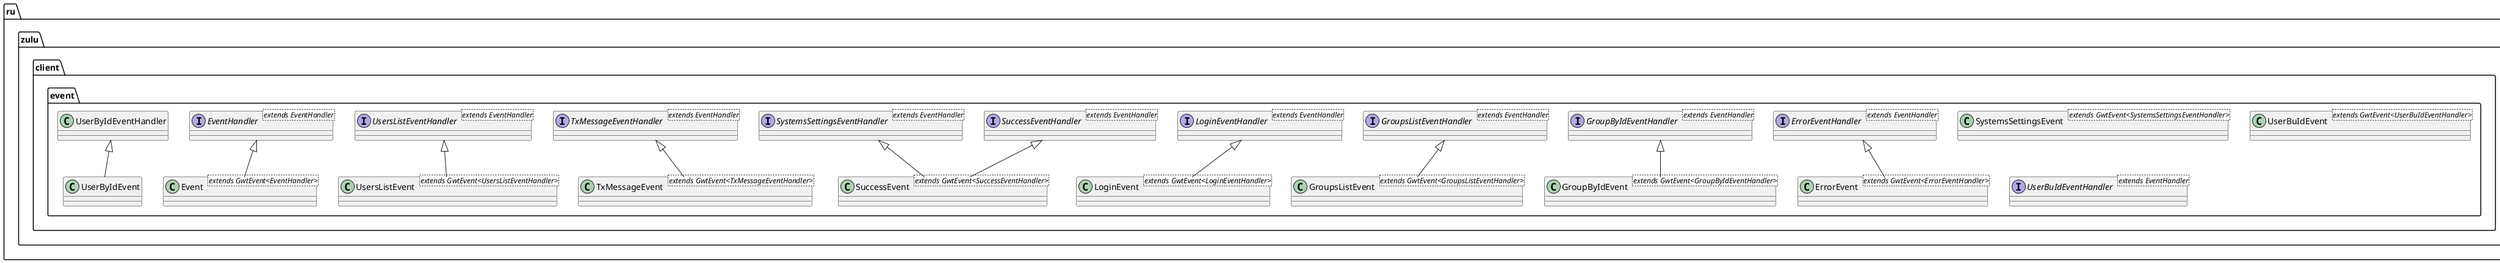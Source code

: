 @startuml

package ru.zulu.client.event {
    class ErrorEvent<extends GwtEvent<ErrorEventHandler>> {
    }
    interface ErrorEventHandler<extends EventHandler> {
    }
    class GroupByIdEvent<extends GwtEvent<GroupByIdEventHandler>> {
    }
    interface GroupByIdEventHandler<extends EventHandler> {
    }
    class GroupsListEvent<extends GwtEvent<GroupsListEventHandler>> {
    }
    interface GroupsListEventHandler<extends EventHandler> {
    }
    class LoginEvent<extends GwtEvent<LoginEventHandler>> {
    }
    interface LoginEventHandler<extends EventHandler> {
    }
    class SuccessEvent<extends GwtEvent<SuccessEventHandler>> {
    }
    interface SuccessEventHandler<extends EventHandler> {
    }
    class SystemsSettingsEvent<extends GwtEvent<SystemsSettingsEventHandler>> {
    }
    interface SystemsSettingsEventHandler<extends EventHandler> {
    }
    class TxMessageEvent<extends GwtEvent<TxMessageEventHandler>> {
    }
    interface TxMessageEventHandler<extends EventHandler> {
    }
    class UserBuIdEvent<extends GwtEvent<UserBuIdEventHandler>> {
    }
    interface UserBuIdEventHandler<extends EventHandler> {
    }
    class UsersListEvent<extends GwtEvent<UsersListEventHandler>> {
    }
    interface UsersListEventHandler<extends EventHandler> {
    }
    class Event<extends GwtEvent<EventHandler>> {
    }
    interface EventHandler<extends EventHandler> {
    }

    ErrorEventHandler <|-- ErrorEvent
    GroupByIdEventHandler <|-- GroupByIdEvent
    GroupsListEventHandler <|-- GroupsListEvent
    LoginEventHandler <|-- LoginEvent
    SuccessEventHandler <|-- SuccessEvent
    SystemsSettingsEventHandler <|-- SuccessEvent
    TxMessageEventHandler <|-- TxMessageEvent
    UserByIdEventHandler <|-- UserByIdEvent
    UsersListEventHandler <|-- UsersListEvent
    EventHandler <|-- Event
}

@enduml